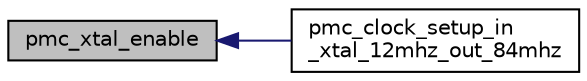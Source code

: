 digraph "pmc_xtal_enable"
{
  edge [fontname="Helvetica",fontsize="10",labelfontname="Helvetica",labelfontsize="10"];
  node [fontname="Helvetica",fontsize="10",shape=record];
  rankdir="LR";
  Node1 [label="pmc_xtal_enable",height=0.2,width=0.4,color="black", fillcolor="grey75", style="filled", fontcolor="black"];
  Node1 -> Node2 [dir="back",color="midnightblue",fontsize="10",style="solid",fontname="Helvetica"];
  Node2 [label="pmc_clock_setup_in\l_xtal_12mhz_out_84mhz",height=0.2,width=0.4,color="black", fillcolor="white", style="filled",URL="$pmc_8c.html#a5e938228fbf5480af3d7e0f1f6fb9182"];
}
